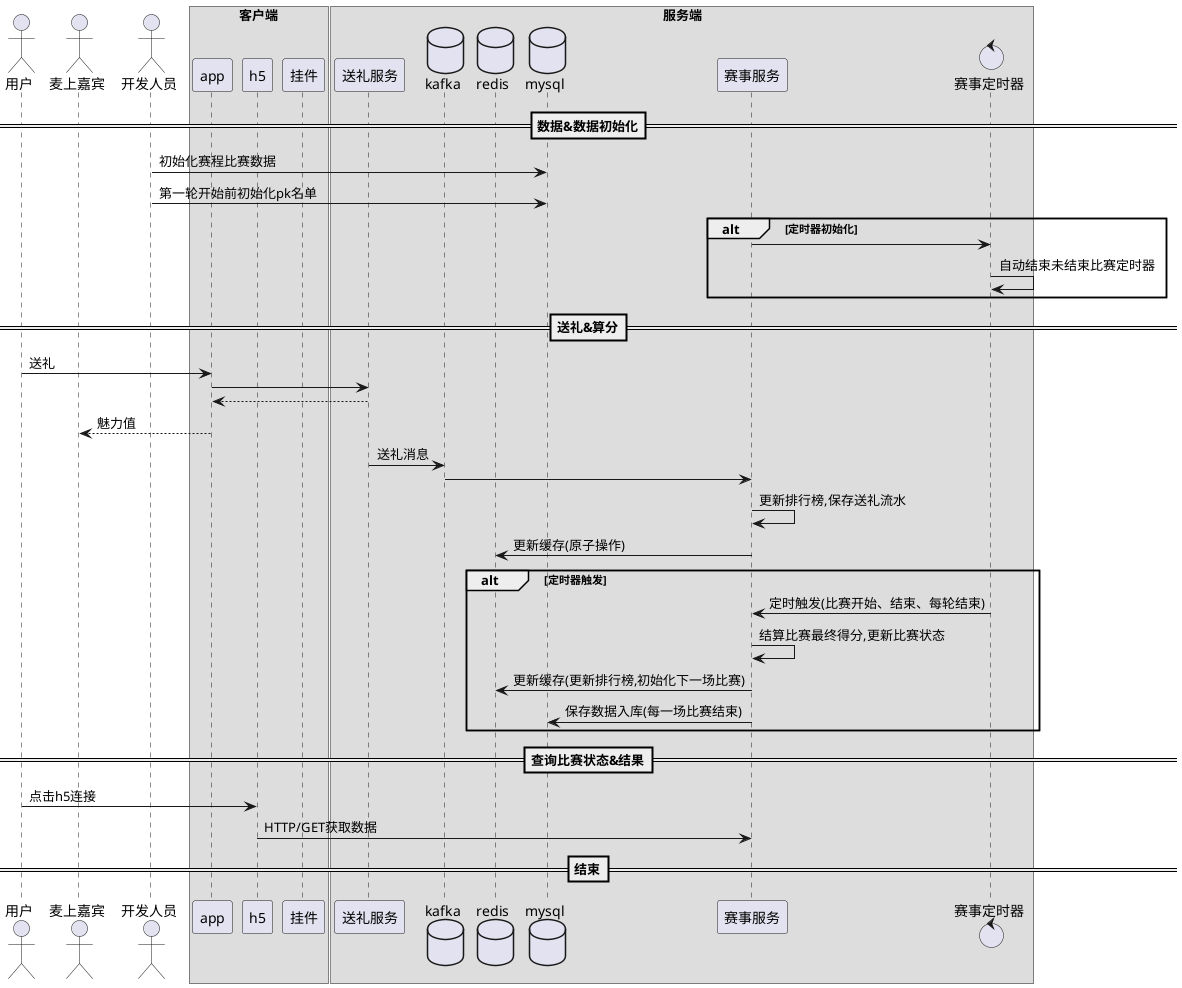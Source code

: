 @startuml
actor 用户
actor 麦上嘉宾
actor 开发人员
box 客户端
participant app
participant h5
participant 挂件
end box

box 服务端
participant 送礼服务
database kafka
database redis
database mysql
participant 赛事服务
control 赛事定时器
end box
==数据&数据初始化==

开发人员 -> mysql:初始化赛程比赛数据
开发人员 -> mysql:第一轮开始前初始化pk名单

alt 定时器初始化
赛事服务 -> 赛事定时器
赛事定时器 -> 赛事定时器:自动结束未结束比赛定时器
end

==送礼&算分==
用户 -> app:送礼
app -> 送礼服务
送礼服务 --> app
app -->麦上嘉宾:魅力值
送礼服务 -> kafka:送礼消息
kafka -> 赛事服务
赛事服务 -> 赛事服务:更新排行榜,保存送礼流水
赛事服务 -> redis:更新缓存(原子操作)
alt 定时器触发
赛事定时器 ->赛事服务:定时触发(比赛开始、结束、每轮结束)
赛事服务 -> 赛事服务:结算比赛最终得分,更新比赛状态
赛事服务 -> redis: 更新缓存(更新排行榜,初始化下一场比赛)
赛事服务 ->mysql:保存数据入库(每一场比赛结束)
end
==查询比赛状态&结果==
用户 -> h5:点击h5连接
h5->赛事服务:HTTP/GET获取数据
==结束==
@enduml


